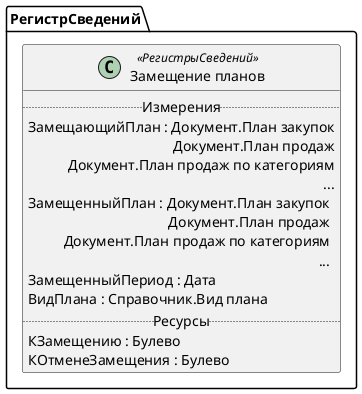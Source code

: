 ﻿@startuml ЗамещениеПланов
'!include templates.wsd
'..\include templates.wsd
class РегистрСведений.ЗамещениеПланов as "Замещение планов" <<РегистрыСведений>>
{
..Измерения..
ЗамещающийПлан : Документ.План закупок\rДокумент.План продаж\rДокумент.План продаж по категориям\r...
ЗамещенныйПлан : Документ.План закупок\rДокумент.План продаж\rДокумент.План продаж по категориям\r...
ЗамещенныйПериод : Дата
ВидПлана : Справочник.Вид плана
..Ресурсы..
КЗамещению : Булево
КОтменеЗамещения : Булево
}
@enduml
